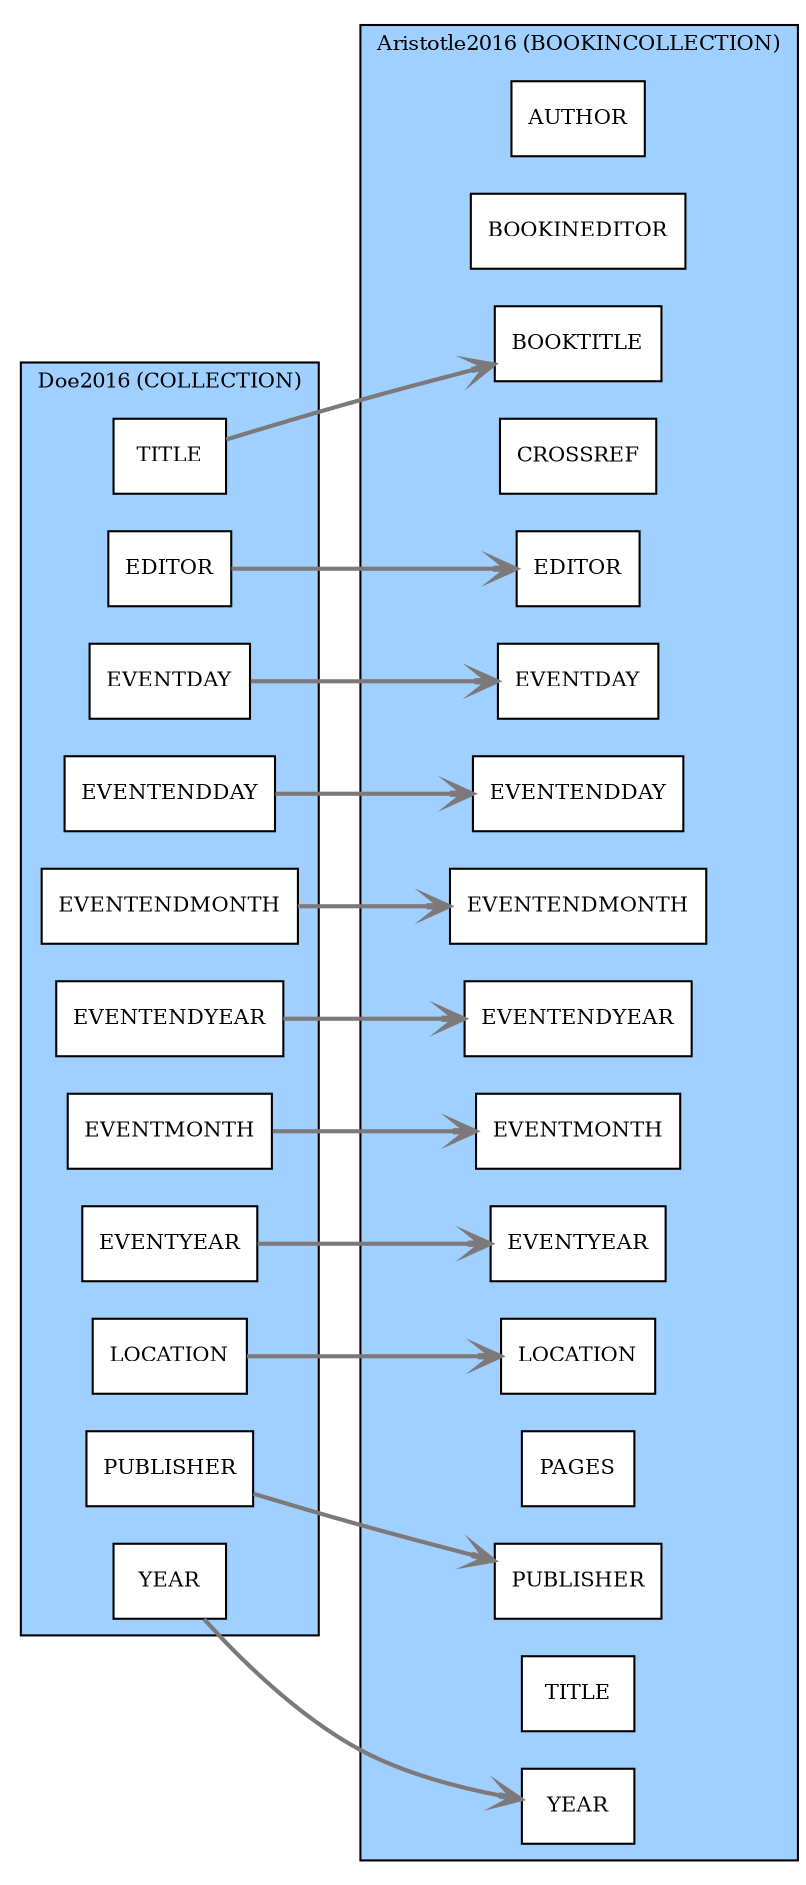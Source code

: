 digraph Biberdata {
  compound = true;
  edge [ arrowhead=open ];
  graph [ style=filled, rankdir=LR ];
  node [
    fontsize=10,
    fillcolor=white,
    style=filled,
    shape=box ];

  subgraph "cluster_section0/Aristotle2016" {
    fontsize="10";
    label="Aristotle2016 (BOOKINCOLLECTION)";
    tooltip="Aristotle2016 (BOOKINCOLLECTION)";
    fillcolor="#a0d0ff";

    "section0/Aristotle2016/author" [ label="AUTHOR" ]
    "section0/Aristotle2016/bookineditor" [ label="BOOKINEDITOR" ]
    "section0/Aristotle2016/booktitle" [ label="BOOKTITLE" ]
    "section0/Aristotle2016/crossref" [ label="CROSSREF" ]
    "section0/Aristotle2016/editor" [ label="EDITOR" ]
    "section0/Aristotle2016/eventday" [ label="EVENTDAY" ]
    "section0/Aristotle2016/eventendday" [ label="EVENTENDDAY" ]
    "section0/Aristotle2016/eventendmonth" [ label="EVENTENDMONTH" ]
    "section0/Aristotle2016/eventendyear" [ label="EVENTENDYEAR" ]
    "section0/Aristotle2016/eventmonth" [ label="EVENTMONTH" ]
    "section0/Aristotle2016/eventyear" [ label="EVENTYEAR" ]
    "section0/Aristotle2016/location" [ label="LOCATION" ]
    "section0/Aristotle2016/pages" [ label="PAGES" ]
    "section0/Aristotle2016/publisher" [ label="PUBLISHER" ]
    "section0/Aristotle2016/title" [ label="TITLE" ]
    "section0/Aristotle2016/year" [ label="YEAR" ]
  }

  subgraph "cluster_section0/Doe2016" {
    fontsize="10";
    label="Doe2016 (COLLECTION)";
    tooltip="Doe2016 (COLLECTION)";
    fillcolor="#a0d0ff";

    "section0/Doe2016/editor" [ label="EDITOR" ]
    "section0/Doe2016/eventday" [ label="EVENTDAY" ]
    "section0/Doe2016/eventendday" [ label="EVENTENDDAY" ]
    "section0/Doe2016/eventendmonth" [ label="EVENTENDMONTH" ]
    "section0/Doe2016/eventendyear" [ label="EVENTENDYEAR" ]
    "section0/Doe2016/eventmonth" [ label="EVENTMONTH" ]
    "section0/Doe2016/eventyear" [ label="EVENTYEAR" ]
    "section0/Doe2016/location" [ label="LOCATION" ]
    "section0/Doe2016/publisher" [ label="PUBLISHER" ]
    "section0/Doe2016/title" [ label="TITLE" ]
    "section0/Doe2016/year" [ label="YEAR" ]
  }



  "section0/Doe2016/editor" -> "section0/Aristotle2016/editor" [ penwidth="2.0", color="#7d7879", tooltip="Aristotle2016/EDITOR inherited via CROSSREF from Doe2016/EDITOR" ]
  "section0/Doe2016/eventday" -> "section0/Aristotle2016/eventday" [ penwidth="2.0", color="#7d7879", tooltip="Aristotle2016/EVENTDAY inherited via CROSSREF from Doe2016/EVENTDAY" ]
  "section0/Doe2016/eventendday" -> "section0/Aristotle2016/eventendday" [ penwidth="2.0", color="#7d7879", tooltip="Aristotle2016/EVENTENDDAY inherited via CROSSREF from Doe2016/EVENTENDDAY" ]
  "section0/Doe2016/eventendmonth" -> "section0/Aristotle2016/eventendmonth" [ penwidth="2.0", color="#7d7879", tooltip="Aristotle2016/EVENTENDMONTH inherited via CROSSREF from Doe2016/EVENTENDMONTH" ]
  "section0/Doe2016/eventendyear" -> "section0/Aristotle2016/eventendyear" [ penwidth="2.0", color="#7d7879", tooltip="Aristotle2016/EVENTENDYEAR inherited via CROSSREF from Doe2016/EVENTENDYEAR" ]
  "section0/Doe2016/eventmonth" -> "section0/Aristotle2016/eventmonth" [ penwidth="2.0", color="#7d7879", tooltip="Aristotle2016/EVENTMONTH inherited via CROSSREF from Doe2016/EVENTMONTH" ]
  "section0/Doe2016/eventyear" -> "section0/Aristotle2016/eventyear" [ penwidth="2.0", color="#7d7879", tooltip="Aristotle2016/EVENTYEAR inherited via CROSSREF from Doe2016/EVENTYEAR" ]
  "section0/Doe2016/location" -> "section0/Aristotle2016/location" [ penwidth="2.0", color="#7d7879", tooltip="Aristotle2016/LOCATION inherited via CROSSREF from Doe2016/LOCATION" ]
  "section0/Doe2016/publisher" -> "section0/Aristotle2016/publisher" [ penwidth="2.0", color="#7d7879", tooltip="Aristotle2016/PUBLISHER inherited via CROSSREF from Doe2016/PUBLISHER" ]
  "section0/Doe2016/title" -> "section0/Aristotle2016/booktitle" [ penwidth="2.0", color="#7d7879", tooltip="Aristotle2016/BOOKTITLE inherited via CROSSREF from Doe2016/TITLE" ]
  "section0/Doe2016/year" -> "section0/Aristotle2016/year" [ penwidth="2.0", color="#7d7879", tooltip="Aristotle2016/YEAR inherited via CROSSREF from Doe2016/YEAR" ]

}
